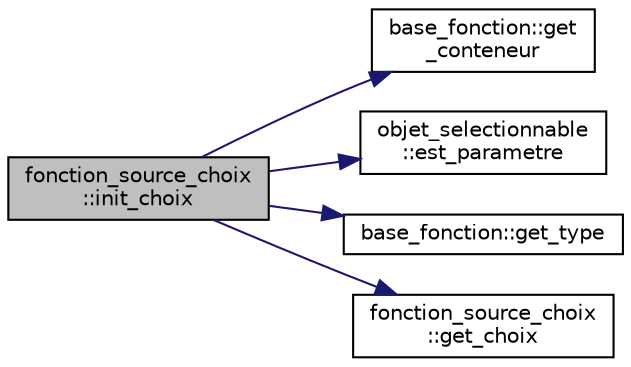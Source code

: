 digraph "fonction_source_choix::init_choix"
{
  edge [fontname="Helvetica",fontsize="10",labelfontname="Helvetica",labelfontsize="10"];
  node [fontname="Helvetica",fontsize="10",shape=record];
  rankdir="LR";
  Node32 [label="fonction_source_choix\l::init_choix",height=0.2,width=0.4,color="black", fillcolor="grey75", style="filled", fontcolor="black"];
  Node32 -> Node33 [color="midnightblue",fontsize="10",style="solid",fontname="Helvetica"];
  Node33 [label="base_fonction::get\l_conteneur",height=0.2,width=0.4,color="black", fillcolor="white", style="filled",URL="$classbase__fonction.html#a3ae15ad4fd18fed8252fe6d10ca17d23",tooltip="Accesseur sur le conteneur de la fonction. "];
  Node32 -> Node34 [color="midnightblue",fontsize="10",style="solid",fontname="Helvetica"];
  Node34 [label="objet_selectionnable\l::est_parametre",height=0.2,width=0.4,color="black", fillcolor="white", style="filled",URL="$classobjet__selectionnable.html#a2d06c9e229e16a40d0649fb02d4de235",tooltip="Indique si l&#39;objet est un paramètre. "];
  Node32 -> Node35 [color="midnightblue",fontsize="10",style="solid",fontname="Helvetica"];
  Node35 [label="base_fonction::get_type",height=0.2,width=0.4,color="black", fillcolor="white", style="filled",URL="$classbase__fonction.html#a8ed620b54f5ef377c2593952eafd6ad9",tooltip="Accesseur du type de la fonction. "];
  Node32 -> Node36 [color="midnightblue",fontsize="10",style="solid",fontname="Helvetica"];
  Node36 [label="fonction_source_choix\l::get_choix",height=0.2,width=0.4,color="black", fillcolor="white", style="filled",URL="$classfonction__source__choix.html#a4f88484516d59f61c4ce7cb0a2c18c2f",tooltip="Accesseurs des choix possibles. "];
}
